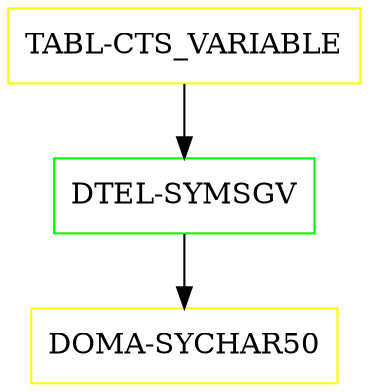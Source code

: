 digraph G {
  "TABL-CTS_VARIABLE" [shape=box,color=yellow];
  "DTEL-SYMSGV" [shape=box,color=green,URL="./DTEL_SYMSGV.html"];
  "DOMA-SYCHAR50" [shape=box,color=yellow,URL="./DOMA_SYCHAR50.html"];
  "TABL-CTS_VARIABLE" -> "DTEL-SYMSGV";
  "DTEL-SYMSGV" -> "DOMA-SYCHAR50";
}
